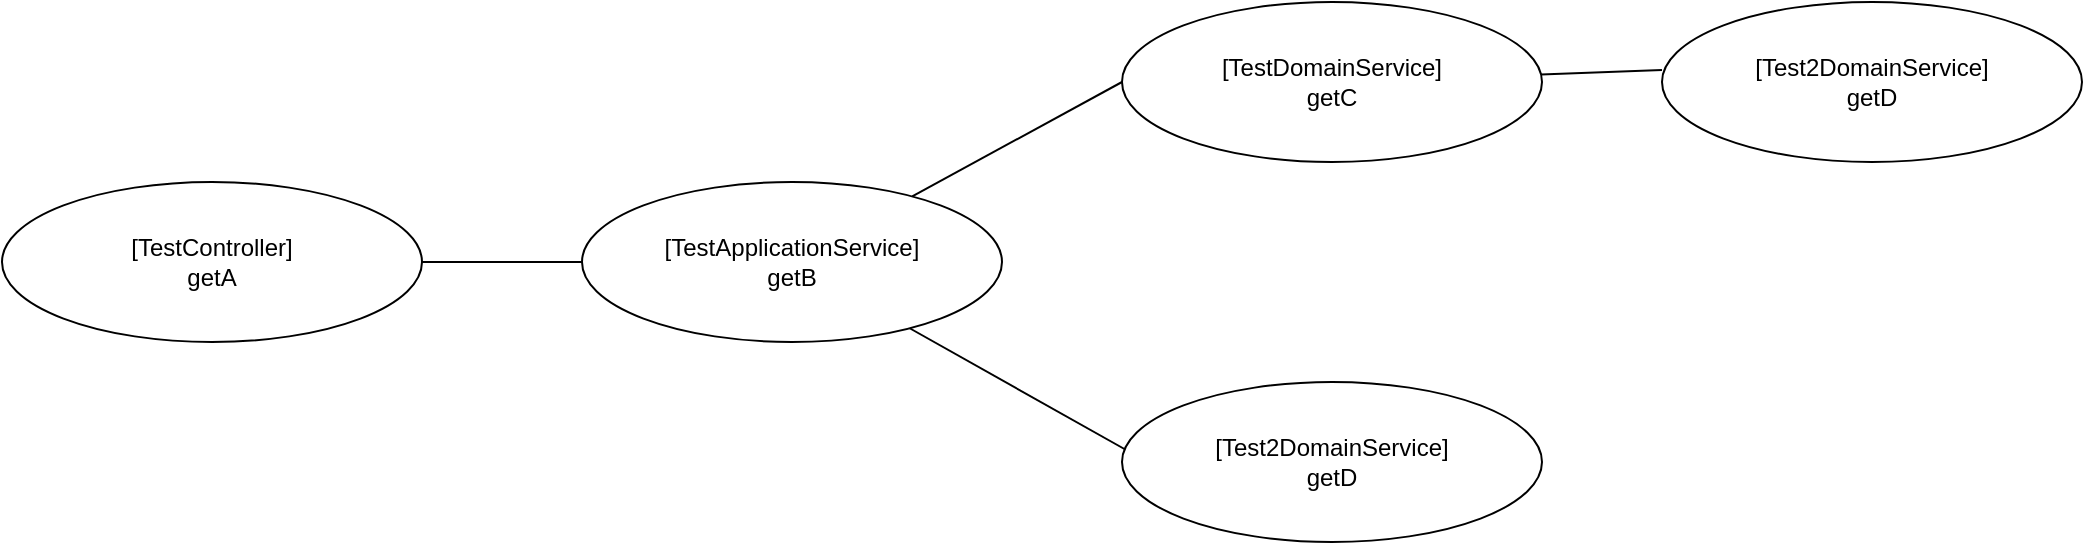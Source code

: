 <mxfile version="20.2.3" type="device"><diagram id="uoOnxqZ_HdAXx3UiFN3V" name="ページ1"><mxGraphModel dx="1298" dy="892" grid="1" gridSize="10" guides="1" tooltips="1" connect="1" arrows="1" fold="1" page="1" pageScale="1" pageWidth="827" pageHeight="1169" math="0" shadow="0"><root><mxCell id="0"/><mxCell id="1" parent="0"/><mxCell id="zC5NXm80HewAGqhcdv1a-6" style="edgeStyle=orthogonalEdgeStyle;rounded=0;orthogonalLoop=1;jettySize=auto;html=1;endArrow=none;endFill=0;" edge="1" parent="1" source="S0mn6Gx6kdExk9-2_PVt-1" target="zC5NXm80HewAGqhcdv1a-1"><mxGeometry relative="1" as="geometry"/></mxCell><mxCell id="S0mn6Gx6kdExk9-2_PVt-1" value="[TestController]&lt;br&gt;getA" style="ellipse;whiteSpace=wrap;html=1;" parent="1" vertex="1"><mxGeometry x="90" y="380" width="210" height="80" as="geometry"/></mxCell><mxCell id="zC5NXm80HewAGqhcdv1a-7" style="rounded=0;orthogonalLoop=1;jettySize=auto;html=1;entryX=0;entryY=0.5;entryDx=0;entryDy=0;endArrow=none;endFill=0;" edge="1" parent="1" source="zC5NXm80HewAGqhcdv1a-1" target="zC5NXm80HewAGqhcdv1a-2"><mxGeometry relative="1" as="geometry"/></mxCell><mxCell id="zC5NXm80HewAGqhcdv1a-8" style="edgeStyle=none;rounded=0;orthogonalLoop=1;jettySize=auto;html=1;entryX=0.01;entryY=0.425;entryDx=0;entryDy=0;entryPerimeter=0;endArrow=none;endFill=0;" edge="1" parent="1" source="zC5NXm80HewAGqhcdv1a-1" target="zC5NXm80HewAGqhcdv1a-3"><mxGeometry relative="1" as="geometry"/></mxCell><mxCell id="zC5NXm80HewAGqhcdv1a-1" value="[TestApplicationService]&lt;br&gt;getB" style="ellipse;whiteSpace=wrap;html=1;" vertex="1" parent="1"><mxGeometry x="380" y="380" width="210" height="80" as="geometry"/></mxCell><mxCell id="zC5NXm80HewAGqhcdv1a-9" style="edgeStyle=none;rounded=0;orthogonalLoop=1;jettySize=auto;html=1;entryX=0;entryY=0.425;entryDx=0;entryDy=0;entryPerimeter=0;endArrow=none;endFill=0;" edge="1" parent="1" source="zC5NXm80HewAGqhcdv1a-2" target="zC5NXm80HewAGqhcdv1a-4"><mxGeometry relative="1" as="geometry"/></mxCell><mxCell id="zC5NXm80HewAGqhcdv1a-2" value="[TestDomainService]&lt;br&gt;getC" style="ellipse;whiteSpace=wrap;html=1;" vertex="1" parent="1"><mxGeometry x="650" y="290" width="210" height="80" as="geometry"/></mxCell><mxCell id="zC5NXm80HewAGqhcdv1a-3" value="[Test2DomainService]&lt;br&gt;getD" style="ellipse;whiteSpace=wrap;html=1;" vertex="1" parent="1"><mxGeometry x="650" y="480" width="210" height="80" as="geometry"/></mxCell><mxCell id="zC5NXm80HewAGqhcdv1a-4" value="[Test2DomainService]&lt;br&gt;getD" style="ellipse;whiteSpace=wrap;html=1;" vertex="1" parent="1"><mxGeometry x="920" y="290" width="210" height="80" as="geometry"/></mxCell></root></mxGraphModel></diagram></mxfile>